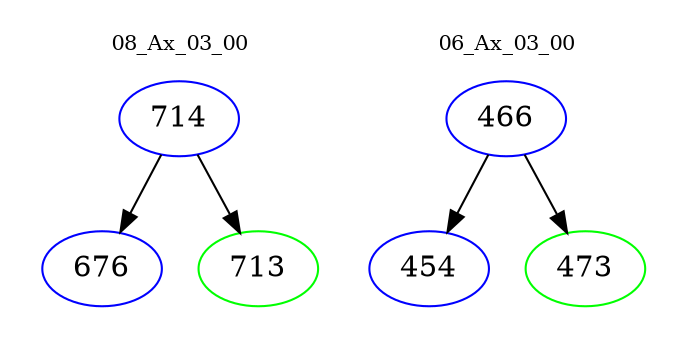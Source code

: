 digraph{
subgraph cluster_0 {
color = white
label = "08_Ax_03_00";
fontsize=10;
T0_714 [label="714", color="blue"]
T0_714 -> T0_676 [color="black"]
T0_676 [label="676", color="blue"]
T0_714 -> T0_713 [color="black"]
T0_713 [label="713", color="green"]
}
subgraph cluster_1 {
color = white
label = "06_Ax_03_00";
fontsize=10;
T1_466 [label="466", color="blue"]
T1_466 -> T1_454 [color="black"]
T1_454 [label="454", color="blue"]
T1_466 -> T1_473 [color="black"]
T1_473 [label="473", color="green"]
}
}
